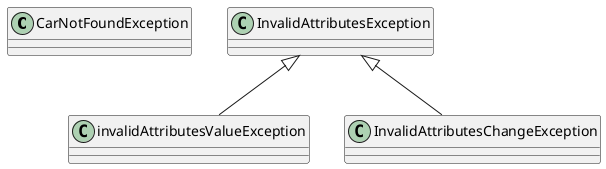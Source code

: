 @startuml
'https://plantuml.com/class-diagram

class CarNotFoundException{
}

class InvalidAttributesException {
}

class invalidAttributesValueException {
}

class InvalidAttributesChangeException {
}

InvalidAttributesException <|-- InvalidAttributesChangeException
InvalidAttributesException <|-- invalidAttributesValueException
@enduml